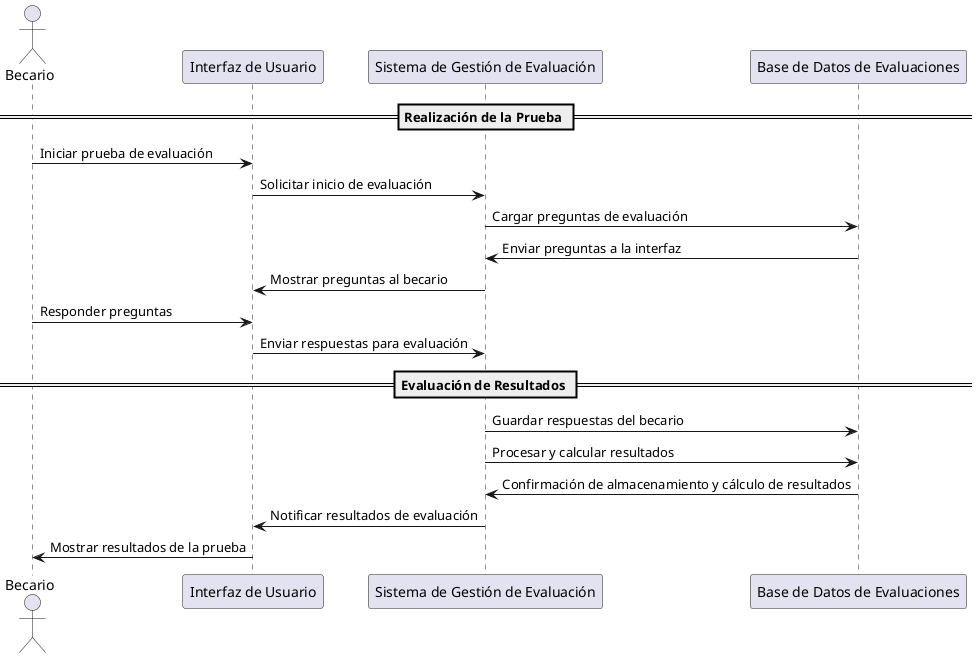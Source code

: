 @startuml
actor Becario
participant "Interfaz de Usuario" as UI
participant "Sistema de Gestión de Evaluación" as Sistema
participant "Base de Datos de Evaluaciones" as BD

== Realización de la Prueba ==
Becario -> UI: Iniciar prueba de evaluación
UI -> Sistema: Solicitar inicio de evaluación
Sistema -> BD: Cargar preguntas de evaluación
BD -> Sistema: Enviar preguntas a la interfaz
Sistema -> UI: Mostrar preguntas al becario
Becario -> UI: Responder preguntas
UI -> Sistema: Enviar respuestas para evaluación

== Evaluación de Resultados ==
Sistema -> BD: Guardar respuestas del becario
Sistema -> BD: Procesar y calcular resultados
BD -> Sistema: Confirmación de almacenamiento y cálculo de resultados
Sistema -> UI: Notificar resultados de evaluación
UI -> Becario: Mostrar resultados de la prueba
@enduml
